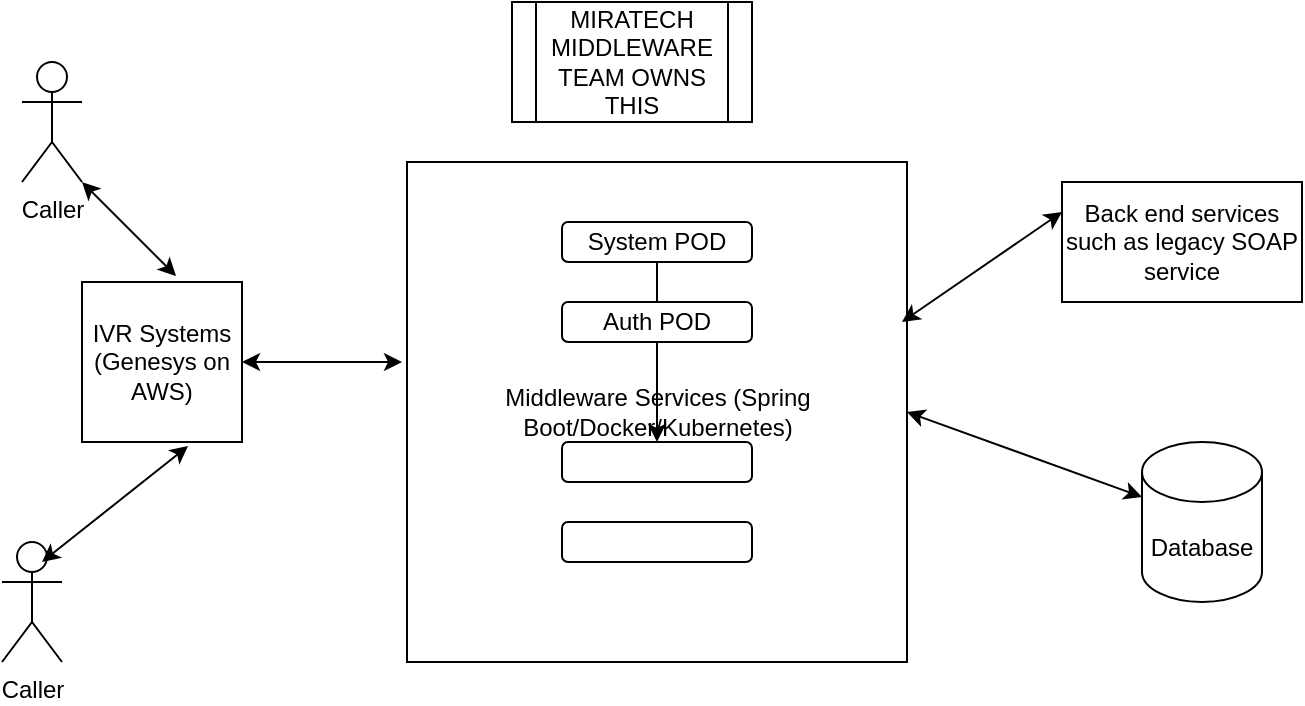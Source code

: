 <mxfile version="21.2.9" type="github">
  <diagram name="Page-1" id="l-FEgSQEtb5y5zVLfHLs">
    <mxGraphModel dx="794" dy="432" grid="1" gridSize="10" guides="1" tooltips="1" connect="1" arrows="1" fold="1" page="1" pageScale="1" pageWidth="850" pageHeight="1100" math="0" shadow="0">
      <root>
        <mxCell id="0" />
        <mxCell id="1" parent="0" />
        <mxCell id="m_QjOIqGxegdPOi5LpQa-1" value="Middleware Services (Spring Boot/Docker/Kubernetes)" style="whiteSpace=wrap;html=1;aspect=fixed;" parent="1" vertex="1">
          <mxGeometry x="262.5" y="100" width="250" height="250" as="geometry" />
        </mxCell>
        <mxCell id="-6_Z-7z1-XLh-xvznc7J-1" value="" style="edgeStyle=orthogonalEdgeStyle;rounded=0;orthogonalLoop=1;jettySize=auto;html=1;" edge="1" parent="1" source="m_QjOIqGxegdPOi5LpQa-2" target="m_QjOIqGxegdPOi5LpQa-5">
          <mxGeometry relative="1" as="geometry" />
        </mxCell>
        <mxCell id="m_QjOIqGxegdPOi5LpQa-2" value="System POD" style="rounded=1;whiteSpace=wrap;html=1;" parent="1" vertex="1">
          <mxGeometry x="340" y="130" width="95" height="20" as="geometry" />
        </mxCell>
        <mxCell id="m_QjOIqGxegdPOi5LpQa-3" value="" style="rounded=1;whiteSpace=wrap;html=1;" parent="1" vertex="1">
          <mxGeometry x="340" y="280" width="95" height="20" as="geometry" />
        </mxCell>
        <mxCell id="m_QjOIqGxegdPOi5LpQa-4" value="Auth POD" style="rounded=1;whiteSpace=wrap;html=1;" parent="1" vertex="1">
          <mxGeometry x="340" y="170" width="95" height="20" as="geometry" />
        </mxCell>
        <mxCell id="m_QjOIqGxegdPOi5LpQa-5" value="" style="rounded=1;whiteSpace=wrap;html=1;" parent="1" vertex="1">
          <mxGeometry x="340" y="240" width="95" height="20" as="geometry" />
        </mxCell>
        <mxCell id="m_QjOIqGxegdPOi5LpQa-9" value="Back end services such as legacy SOAP service" style="rounded=0;whiteSpace=wrap;html=1;" parent="1" vertex="1">
          <mxGeometry x="590" y="110" width="120" height="60" as="geometry" />
        </mxCell>
        <mxCell id="m_QjOIqGxegdPOi5LpQa-10" value="Database" style="shape=cylinder3;whiteSpace=wrap;html=1;boundedLbl=1;backgroundOutline=1;size=15;" parent="1" vertex="1">
          <mxGeometry x="630" y="240" width="60" height="80" as="geometry" />
        </mxCell>
        <mxCell id="m_QjOIqGxegdPOi5LpQa-12" value="" style="endArrow=classic;startArrow=classic;html=1;rounded=0;entryX=0;entryY=0.25;entryDx=0;entryDy=0;" parent="1" target="m_QjOIqGxegdPOi5LpQa-9" edge="1">
          <mxGeometry width="50" height="50" relative="1" as="geometry">
            <mxPoint x="510" y="180" as="sourcePoint" />
            <mxPoint x="560" y="130" as="targetPoint" />
          </mxGeometry>
        </mxCell>
        <mxCell id="m_QjOIqGxegdPOi5LpQa-13" value="" style="endArrow=classic;startArrow=classic;html=1;rounded=0;entryX=0;entryY=0;entryDx=0;entryDy=27.5;entryPerimeter=0;exitX=1;exitY=0.5;exitDx=0;exitDy=0;" parent="1" source="m_QjOIqGxegdPOi5LpQa-1" target="m_QjOIqGxegdPOi5LpQa-10" edge="1">
          <mxGeometry width="50" height="50" relative="1" as="geometry">
            <mxPoint x="520" y="190" as="sourcePoint" />
            <mxPoint x="587" y="143" as="targetPoint" />
          </mxGeometry>
        </mxCell>
        <mxCell id="m_QjOIqGxegdPOi5LpQa-14" value="IVR Systems (Genesys on AWS)" style="whiteSpace=wrap;html=1;aspect=fixed;" parent="1" vertex="1">
          <mxGeometry x="100" y="160" width="80" height="80" as="geometry" />
        </mxCell>
        <mxCell id="m_QjOIqGxegdPOi5LpQa-15" value="Caller" style="shape=umlActor;verticalLabelPosition=bottom;verticalAlign=top;html=1;outlineConnect=0;" parent="1" vertex="1">
          <mxGeometry x="70" y="50" width="30" height="60" as="geometry" />
        </mxCell>
        <mxCell id="m_QjOIqGxegdPOi5LpQa-16" value="" style="endArrow=classic;startArrow=classic;html=1;rounded=0;entryX=0.588;entryY=-0.037;entryDx=0;entryDy=0;entryPerimeter=0;exitX=1;exitY=1;exitDx=0;exitDy=0;exitPerimeter=0;" parent="1" source="m_QjOIqGxegdPOi5LpQa-15" target="m_QjOIqGxegdPOi5LpQa-14" edge="1">
          <mxGeometry width="50" height="50" relative="1" as="geometry">
            <mxPoint x="70" y="140" as="sourcePoint" />
            <mxPoint x="140" y="130" as="targetPoint" />
          </mxGeometry>
        </mxCell>
        <mxCell id="m_QjOIqGxegdPOi5LpQa-18" value="Caller" style="shape=umlActor;verticalLabelPosition=bottom;verticalAlign=top;html=1;outlineConnect=0;" parent="1" vertex="1">
          <mxGeometry x="60" y="290" width="30" height="60" as="geometry" />
        </mxCell>
        <mxCell id="m_QjOIqGxegdPOi5LpQa-20" value="" style="endArrow=classic;startArrow=classic;html=1;rounded=0;entryX=0.663;entryY=1.025;entryDx=0;entryDy=0;entryPerimeter=0;" parent="1" target="m_QjOIqGxegdPOi5LpQa-14" edge="1">
          <mxGeometry width="50" height="50" relative="1" as="geometry">
            <mxPoint x="80" y="300" as="sourcePoint" />
            <mxPoint x="127" y="358" as="targetPoint" />
          </mxGeometry>
        </mxCell>
        <mxCell id="m_QjOIqGxegdPOi5LpQa-21" value="" style="endArrow=classic;startArrow=classic;html=1;rounded=0;exitX=1;exitY=0.5;exitDx=0;exitDy=0;" parent="1" source="m_QjOIqGxegdPOi5LpQa-14" edge="1">
          <mxGeometry width="50" height="50" relative="1" as="geometry">
            <mxPoint x="180" y="210" as="sourcePoint" />
            <mxPoint x="260" y="200" as="targetPoint" />
          </mxGeometry>
        </mxCell>
        <mxCell id="m_QjOIqGxegdPOi5LpQa-22" value="MIRATECH MIDDLEWARE TEAM OWNS THIS " style="shape=process;whiteSpace=wrap;html=1;backgroundOutline=1;" parent="1" vertex="1">
          <mxGeometry x="315" y="20" width="120" height="60" as="geometry" />
        </mxCell>
      </root>
    </mxGraphModel>
  </diagram>
</mxfile>
